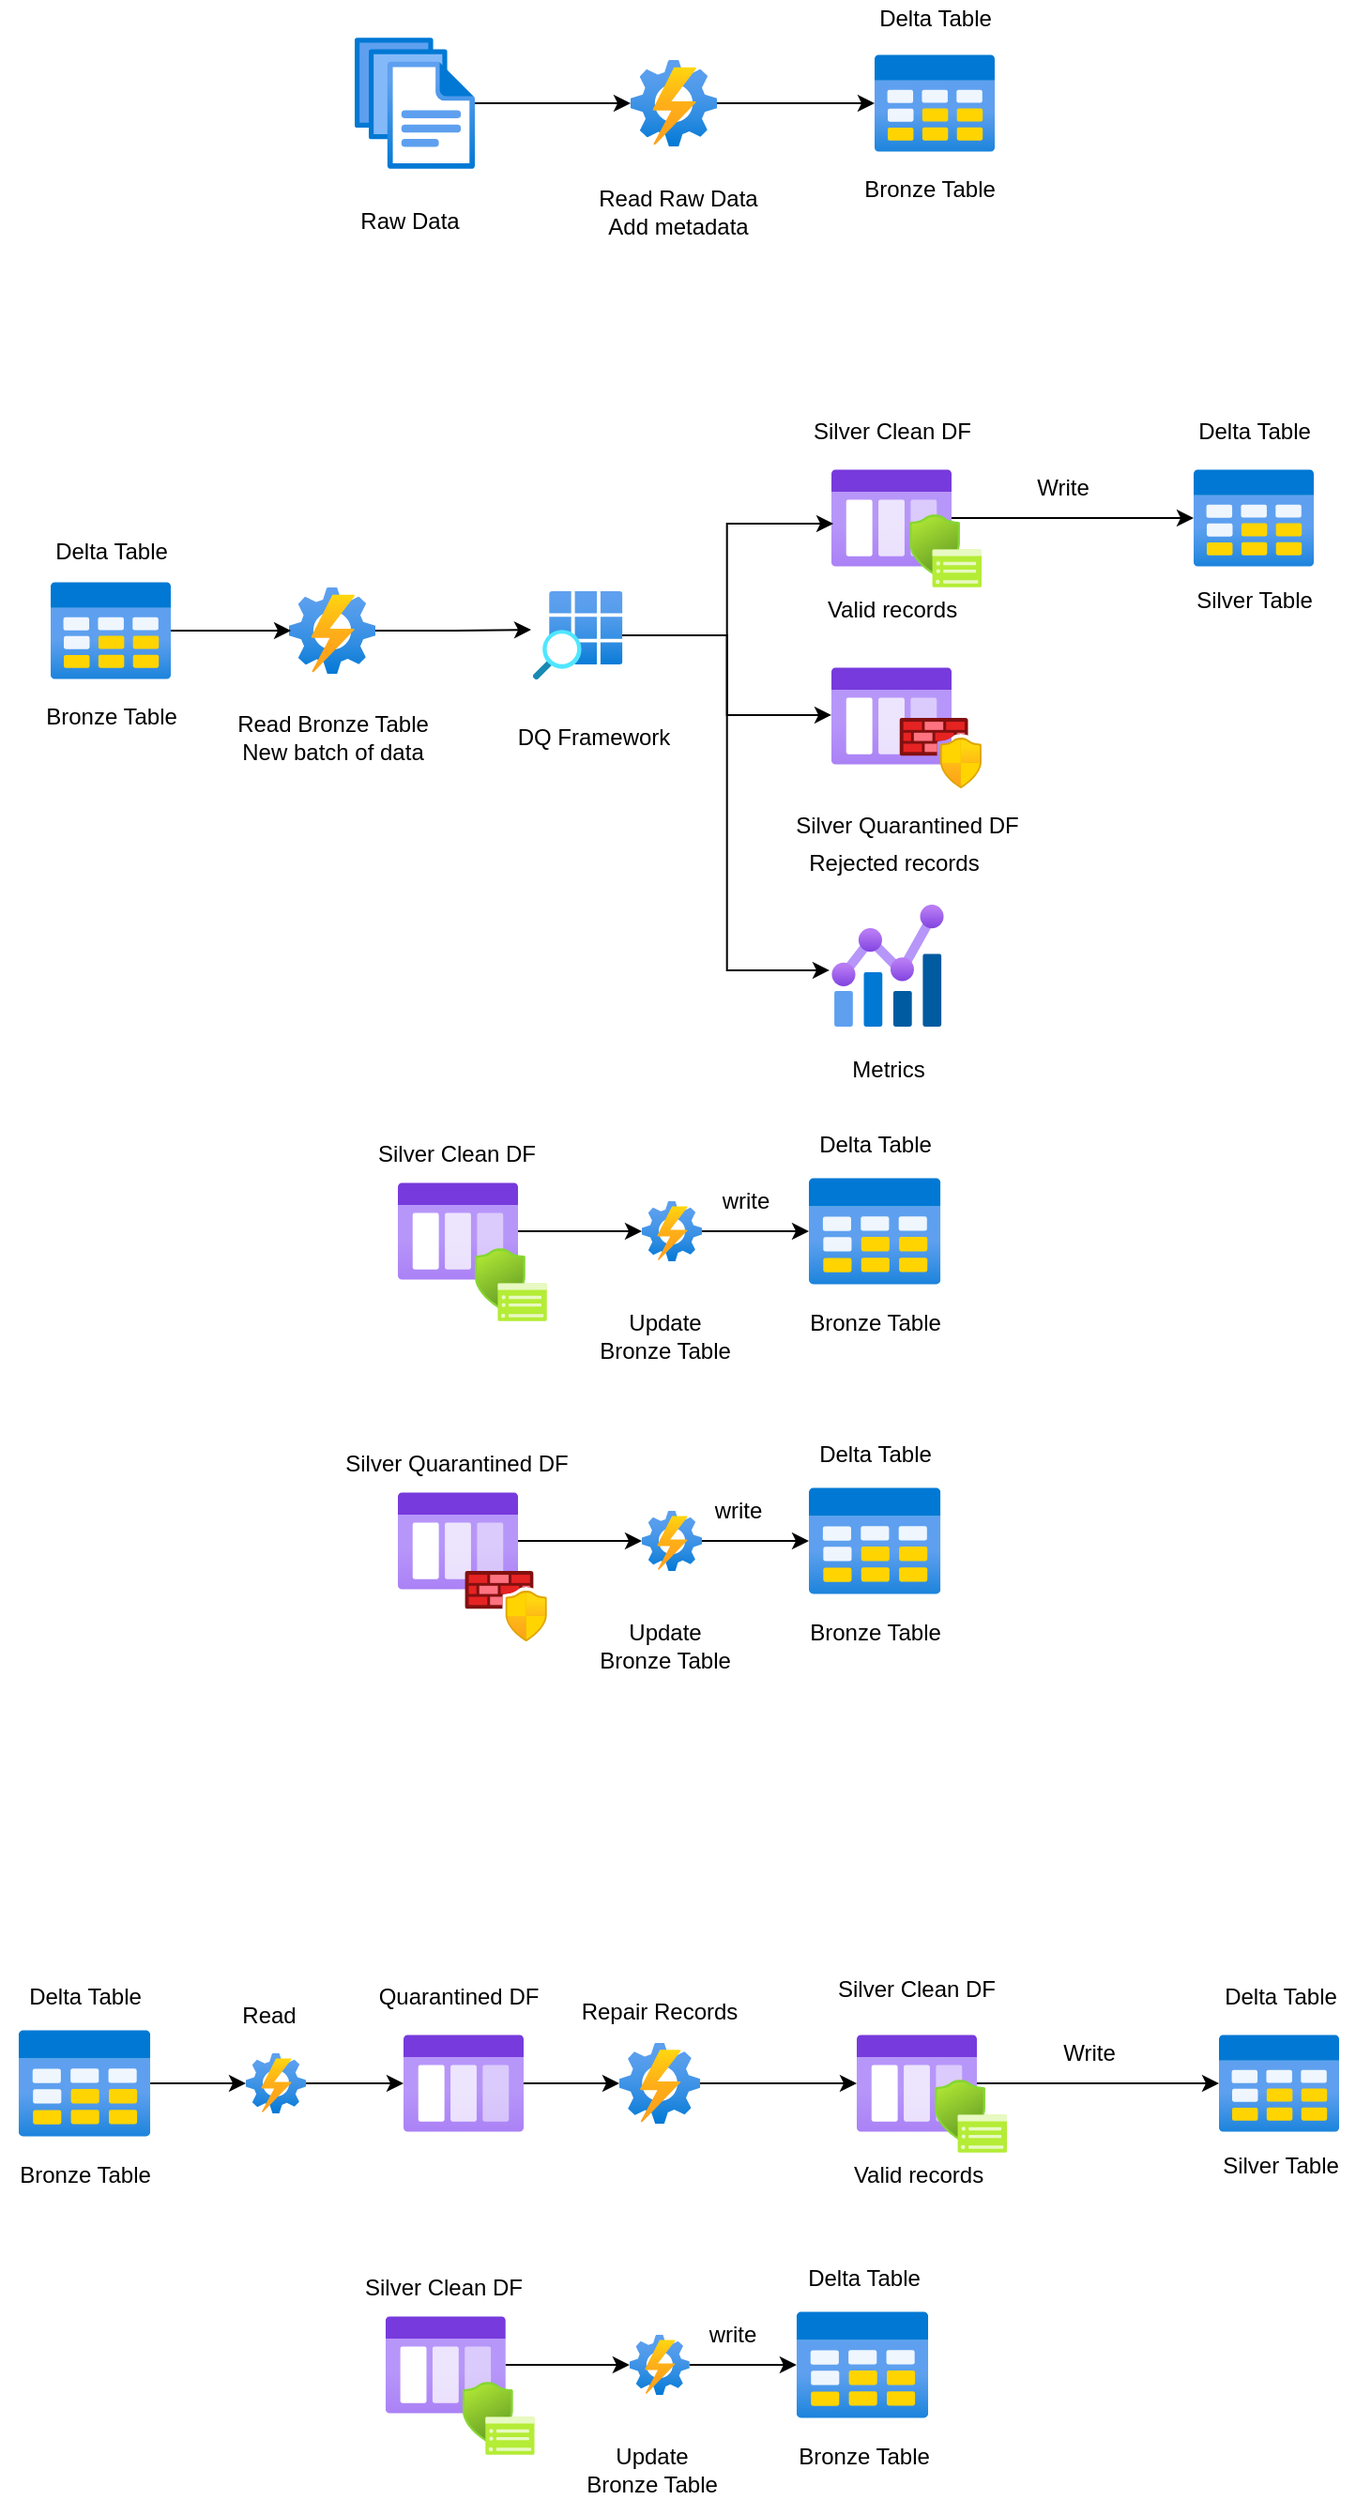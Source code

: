 <mxfile version="13.10.0" type="github">
  <diagram name="Page-1" id="c7558073-3199-34d8-9f00-42111426c3f3">
    <mxGraphModel dx="2129" dy="898" grid="1" gridSize="10" guides="1" tooltips="1" connect="1" arrows="1" fold="1" page="1" pageScale="1" pageWidth="826" pageHeight="1169" background="#ffffff" math="0" shadow="0">
      <root>
        <mxCell id="0" />
        <mxCell id="1" parent="0" />
        <mxCell id="XZsmQ_9U9jvsvtIfjggo-22" value="" style="group" vertex="1" connectable="0" parent="1">
          <mxGeometry x="235" y="50" width="357" height="128" as="geometry" />
        </mxCell>
        <mxCell id="dKGaRJhlv34UxvKMKv84-98" value="" style="aspect=fixed;html=1;points=[];align=center;image;fontSize=12;image=img/lib/azure2/general/Files.svg;shadow=0;" parent="XZsmQ_9U9jvsvtIfjggo-22" vertex="1">
          <mxGeometry x="6" y="20" width="64" height="70" as="geometry" />
        </mxCell>
        <mxCell id="dKGaRJhlv34UxvKMKv84-99" value="" style="aspect=fixed;html=1;points=[];align=center;image;fontSize=12;image=img/lib/azure2/management_governance/Automation_Accounts.svg;shadow=0;" parent="XZsmQ_9U9jvsvtIfjggo-22" vertex="1">
          <mxGeometry x="153" y="32" width="46" height="46" as="geometry" />
        </mxCell>
        <mxCell id="dKGaRJhlv34UxvKMKv84-105" style="edgeStyle=orthogonalEdgeStyle;rounded=0;orthogonalLoop=1;jettySize=auto;html=1;shadow=0;" parent="XZsmQ_9U9jvsvtIfjggo-22" source="dKGaRJhlv34UxvKMKv84-98" target="dKGaRJhlv34UxvKMKv84-99" edge="1">
          <mxGeometry relative="1" as="geometry" />
        </mxCell>
        <mxCell id="dKGaRJhlv34UxvKMKv84-102" value="Raw Data" style="text;html=1;align=center;verticalAlign=middle;resizable=0;points=[];autosize=1;shadow=0;" parent="XZsmQ_9U9jvsvtIfjggo-22" vertex="1">
          <mxGeometry y="108" width="70" height="20" as="geometry" />
        </mxCell>
        <mxCell id="dKGaRJhlv34UxvKMKv84-103" value="&lt;div&gt;Read Raw Data&lt;/div&gt;&lt;div&gt;Add metadata&lt;br&gt;&lt;/div&gt;" style="text;html=1;align=center;verticalAlign=middle;resizable=0;points=[];autosize=1;shadow=0;" parent="XZsmQ_9U9jvsvtIfjggo-22" vertex="1">
          <mxGeometry x="128" y="98" width="100" height="30" as="geometry" />
        </mxCell>
        <mxCell id="dKGaRJhlv34UxvKMKv84-104" value="Bronze Table" style="text;html=1;align=center;verticalAlign=middle;resizable=0;points=[];autosize=1;shadow=0;" parent="XZsmQ_9U9jvsvtIfjggo-22" vertex="1">
          <mxGeometry x="267" y="91" width="90" height="20" as="geometry" />
        </mxCell>
        <mxCell id="dKGaRJhlv34UxvKMKv84-109" value="Delta Table" style="text;html=1;align=center;verticalAlign=middle;resizable=0;points=[];autosize=1;shadow=0;" parent="XZsmQ_9U9jvsvtIfjggo-22" vertex="1">
          <mxGeometry x="275" width="80" height="20" as="geometry" />
        </mxCell>
        <mxCell id="dKGaRJhlv34UxvKMKv84-117" value="" style="aspect=fixed;html=1;points=[];align=center;image;fontSize=12;image=img/lib/azure2/general/Table.svg;shadow=0;" parent="XZsmQ_9U9jvsvtIfjggo-22" vertex="1">
          <mxGeometry x="283" y="29" width="64" height="52" as="geometry" />
        </mxCell>
        <mxCell id="dKGaRJhlv34UxvKMKv84-118" style="edgeStyle=orthogonalEdgeStyle;rounded=0;orthogonalLoop=1;jettySize=auto;html=1;shadow=0;" parent="XZsmQ_9U9jvsvtIfjggo-22" source="dKGaRJhlv34UxvKMKv84-99" target="dKGaRJhlv34UxvKMKv84-117" edge="1">
          <mxGeometry relative="1" as="geometry" />
        </mxCell>
        <mxCell id="XZsmQ_9U9jvsvtIfjggo-23" value="" style="group" vertex="1" connectable="0" parent="1">
          <mxGeometry x="66" y="270" width="694" height="360" as="geometry" />
        </mxCell>
        <mxCell id="dKGaRJhlv34UxvKMKv84-107" value="" style="aspect=fixed;html=1;points=[];align=center;image;fontSize=12;image=img/lib/azure2/general/Storage_Queue.svg;" parent="XZsmQ_9U9jvsvtIfjggo-23" vertex="1">
          <mxGeometry x="429" y="30" width="64" height="52" as="geometry" />
        </mxCell>
        <mxCell id="dKGaRJhlv34UxvKMKv84-123" style="edgeStyle=orthogonalEdgeStyle;rounded=0;orthogonalLoop=1;jettySize=auto;html=1;entryX=0.016;entryY=0.558;entryDx=0;entryDy=0;entryPerimeter=0;" parent="XZsmQ_9U9jvsvtIfjggo-23" source="dKGaRJhlv34UxvKMKv84-111" target="dKGaRJhlv34UxvKMKv84-107" edge="1">
          <mxGeometry relative="1" as="geometry" />
        </mxCell>
        <mxCell id="dKGaRJhlv34UxvKMKv84-111" value="" style="aspect=fixed;html=1;points=[];align=center;image;fontSize=12;image=img/lib/azure2/general/Search_Grid.svg;" parent="XZsmQ_9U9jvsvtIfjggo-23" vertex="1">
          <mxGeometry x="270" y="95" width="47.7" height="47" as="geometry" />
        </mxCell>
        <mxCell id="dKGaRJhlv34UxvKMKv84-115" style="edgeStyle=orthogonalEdgeStyle;rounded=0;orthogonalLoop=1;jettySize=auto;html=1;entryX=-0.021;entryY=0.436;entryDx=0;entryDy=0;entryPerimeter=0;" parent="XZsmQ_9U9jvsvtIfjggo-23" source="dKGaRJhlv34UxvKMKv84-112" target="dKGaRJhlv34UxvKMKv84-111" edge="1">
          <mxGeometry relative="1" as="geometry" />
        </mxCell>
        <mxCell id="dKGaRJhlv34UxvKMKv84-112" value="" style="aspect=fixed;html=1;points=[];align=center;image;fontSize=12;image=img/lib/azure2/management_governance/Automation_Accounts.svg;" parent="XZsmQ_9U9jvsvtIfjggo-23" vertex="1">
          <mxGeometry x="140" y="93" width="46" height="46" as="geometry" />
        </mxCell>
        <mxCell id="dKGaRJhlv34UxvKMKv84-114" value="&lt;div&gt;Read Bronze Table&lt;/div&gt;&lt;div&gt;New batch of data&lt;br&gt;&lt;/div&gt;" style="text;html=1;align=center;verticalAlign=middle;resizable=0;points=[];autosize=1;" parent="XZsmQ_9U9jvsvtIfjggo-23" vertex="1">
          <mxGeometry x="103" y="157.5" width="120" height="30" as="geometry" />
        </mxCell>
        <mxCell id="dKGaRJhlv34UxvKMKv84-116" value="&lt;div&gt;DQ Framework&lt;/div&gt;" style="text;html=1;align=center;verticalAlign=middle;resizable=0;points=[];autosize=1;" parent="XZsmQ_9U9jvsvtIfjggo-23" vertex="1">
          <mxGeometry x="252" y="162.5" width="100" height="20" as="geometry" />
        </mxCell>
        <mxCell id="dKGaRJhlv34UxvKMKv84-120" style="edgeStyle=orthogonalEdgeStyle;rounded=0;orthogonalLoop=1;jettySize=auto;html=1;entryX=0.022;entryY=0.5;entryDx=0;entryDy=0;entryPerimeter=0;" parent="XZsmQ_9U9jvsvtIfjggo-23" source="dKGaRJhlv34UxvKMKv84-119" target="dKGaRJhlv34UxvKMKv84-112" edge="1">
          <mxGeometry relative="1" as="geometry" />
        </mxCell>
        <mxCell id="dKGaRJhlv34UxvKMKv84-119" value="" style="aspect=fixed;html=1;points=[];align=center;image;fontSize=12;image=img/lib/azure2/general/Table.svg;" parent="XZsmQ_9U9jvsvtIfjggo-23" vertex="1">
          <mxGeometry x="13" y="90" width="64" height="52" as="geometry" />
        </mxCell>
        <mxCell id="dKGaRJhlv34UxvKMKv84-121" value="Bronze Table" style="text;html=1;align=center;verticalAlign=middle;resizable=0;points=[];autosize=1;" parent="XZsmQ_9U9jvsvtIfjggo-23" vertex="1">
          <mxGeometry y="151.5" width="90" height="20" as="geometry" />
        </mxCell>
        <mxCell id="dKGaRJhlv34UxvKMKv84-122" value="" style="aspect=fixed;html=1;points=[];align=center;image;fontSize=12;image=img/lib/azure2/general/Storage_Queue.svg;" parent="XZsmQ_9U9jvsvtIfjggo-23" vertex="1">
          <mxGeometry x="429" y="135.5" width="64" height="52" as="geometry" />
        </mxCell>
        <mxCell id="dKGaRJhlv34UxvKMKv84-124" style="edgeStyle=orthogonalEdgeStyle;rounded=0;orthogonalLoop=1;jettySize=auto;html=1;entryX=0;entryY=0.49;entryDx=0;entryDy=0;entryPerimeter=0;" parent="XZsmQ_9U9jvsvtIfjggo-23" source="dKGaRJhlv34UxvKMKv84-111" target="dKGaRJhlv34UxvKMKv84-122" edge="1">
          <mxGeometry relative="1" as="geometry" />
        </mxCell>
        <mxCell id="dKGaRJhlv34UxvKMKv84-125" value="" style="aspect=fixed;html=1;points=[];align=center;image;fontSize=12;image=img/lib/azure2/networking/Azure_Firewall_Manager.svg;" parent="XZsmQ_9U9jvsvtIfjggo-23" vertex="1">
          <mxGeometry x="465.25" y="162.5" width="43.75" height="37.5" as="geometry" />
        </mxCell>
        <mxCell id="dKGaRJhlv34UxvKMKv84-126" value="" style="aspect=fixed;html=1;points=[];align=center;image;fontSize=12;image=img/lib/azure2/intune/Device_Security_Google.svg;" parent="XZsmQ_9U9jvsvtIfjggo-23" vertex="1">
          <mxGeometry x="470.57" y="54" width="38.43" height="39" as="geometry" />
        </mxCell>
        <mxCell id="dKGaRJhlv34UxvKMKv84-127" value="Valid records" style="text;html=1;align=center;verticalAlign=middle;resizable=0;points=[];autosize=1;" parent="XZsmQ_9U9jvsvtIfjggo-23" vertex="1">
          <mxGeometry x="421" y="95" width="80" height="20" as="geometry" />
        </mxCell>
        <mxCell id="dKGaRJhlv34UxvKMKv84-128" value="Silver Quarantined DF" style="text;html=1;align=center;verticalAlign=middle;resizable=0;points=[];autosize=1;" parent="XZsmQ_9U9jvsvtIfjggo-23" vertex="1">
          <mxGeometry x="404" y="210" width="130" height="20" as="geometry" />
        </mxCell>
        <mxCell id="dKGaRJhlv34UxvKMKv84-129" value="Silver Clean DF" style="text;html=1;align=center;verticalAlign=middle;resizable=0;points=[];autosize=1;" parent="XZsmQ_9U9jvsvtIfjggo-23" vertex="1">
          <mxGeometry x="411" width="100" height="20" as="geometry" />
        </mxCell>
        <mxCell id="dKGaRJhlv34UxvKMKv84-130" value="" style="aspect=fixed;html=1;points=[];align=center;image;fontSize=12;image=img/lib/azure2/general/Table.svg;" parent="XZsmQ_9U9jvsvtIfjggo-23" vertex="1">
          <mxGeometry x="622" y="30" width="64" height="52" as="geometry" />
        </mxCell>
        <mxCell id="dKGaRJhlv34UxvKMKv84-131" style="edgeStyle=orthogonalEdgeStyle;rounded=0;orthogonalLoop=1;jettySize=auto;html=1;" parent="XZsmQ_9U9jvsvtIfjggo-23" source="dKGaRJhlv34UxvKMKv84-107" target="dKGaRJhlv34UxvKMKv84-130" edge="1">
          <mxGeometry relative="1" as="geometry" />
        </mxCell>
        <mxCell id="dKGaRJhlv34UxvKMKv84-132" value="Write " style="text;html=1;align=center;verticalAlign=middle;resizable=0;points=[];autosize=1;" parent="XZsmQ_9U9jvsvtIfjggo-23" vertex="1">
          <mxGeometry x="532" y="30" width="40" height="20" as="geometry" />
        </mxCell>
        <mxCell id="dKGaRJhlv34UxvKMKv84-133" value="Silver Table" style="text;html=1;align=center;verticalAlign=middle;resizable=0;points=[];autosize=1;" parent="XZsmQ_9U9jvsvtIfjggo-23" vertex="1">
          <mxGeometry x="614" y="90" width="80" height="20" as="geometry" />
        </mxCell>
        <mxCell id="dKGaRJhlv34UxvKMKv84-134" value="Delta Table" style="text;html=1;align=center;verticalAlign=middle;resizable=0;points=[];autosize=1;" parent="XZsmQ_9U9jvsvtIfjggo-23" vertex="1">
          <mxGeometry x="614" width="80" height="20" as="geometry" />
        </mxCell>
        <mxCell id="dKGaRJhlv34UxvKMKv84-135" value="Rejected records" style="text;html=1;align=center;verticalAlign=middle;resizable=0;points=[];autosize=1;" parent="XZsmQ_9U9jvsvtIfjggo-23" vertex="1">
          <mxGeometry x="407" y="230" width="110" height="20" as="geometry" />
        </mxCell>
        <mxCell id="dKGaRJhlv34UxvKMKv84-145" value="Delta Table" style="text;html=1;align=center;verticalAlign=middle;resizable=0;points=[];autosize=1;" parent="XZsmQ_9U9jvsvtIfjggo-23" vertex="1">
          <mxGeometry x="5" y="63.5" width="80" height="20" as="geometry" />
        </mxCell>
        <mxCell id="dKGaRJhlv34UxvKMKv84-159" value="" style="aspect=fixed;html=1;points=[];align=center;image;fontSize=12;image=img/lib/azure2/management_governance/Metrics.svg;" parent="XZsmQ_9U9jvsvtIfjggo-23" vertex="1">
          <mxGeometry x="429" y="262" width="60" height="65" as="geometry" />
        </mxCell>
        <mxCell id="dKGaRJhlv34UxvKMKv84-160" style="edgeStyle=orthogonalEdgeStyle;rounded=0;orthogonalLoop=1;jettySize=auto;html=1;entryX=-0.017;entryY=0.538;entryDx=0;entryDy=0;entryPerimeter=0;" parent="XZsmQ_9U9jvsvtIfjggo-23" source="dKGaRJhlv34UxvKMKv84-111" target="dKGaRJhlv34UxvKMKv84-159" edge="1">
          <mxGeometry relative="1" as="geometry" />
        </mxCell>
        <mxCell id="dKGaRJhlv34UxvKMKv84-161" value="Metrics" style="text;html=1;align=center;verticalAlign=middle;resizable=0;points=[];autosize=1;" parent="XZsmQ_9U9jvsvtIfjggo-23" vertex="1">
          <mxGeometry x="434" y="340" width="50" height="20" as="geometry" />
        </mxCell>
        <mxCell id="XZsmQ_9U9jvsvtIfjggo-24" value="" style="group" vertex="1" connectable="0" parent="1">
          <mxGeometry x="230" y="650" width="333.07" height="292" as="geometry" />
        </mxCell>
        <mxCell id="dKGaRJhlv34UxvKMKv84-136" value="" style="aspect=fixed;html=1;points=[];align=center;image;fontSize=12;image=img/lib/azure2/general/Storage_Queue.svg;" parent="XZsmQ_9U9jvsvtIfjggo-24" vertex="1">
          <mxGeometry x="34" y="30" width="64" height="52" as="geometry" />
        </mxCell>
        <mxCell id="dKGaRJhlv34UxvKMKv84-137" value="Silver Clean DF" style="text;html=1;align=center;verticalAlign=middle;resizable=0;points=[];autosize=1;" parent="XZsmQ_9U9jvsvtIfjggo-24" vertex="1">
          <mxGeometry x="15" y="5" width="100" height="20" as="geometry" />
        </mxCell>
        <mxCell id="dKGaRJhlv34UxvKMKv84-138" value="" style="aspect=fixed;html=1;points=[];align=center;image;fontSize=12;image=img/lib/azure2/management_governance/Automation_Accounts.svg;" parent="XZsmQ_9U9jvsvtIfjggo-24" vertex="1">
          <mxGeometry x="164" y="40" width="32" height="32" as="geometry" />
        </mxCell>
        <mxCell id="dKGaRJhlv34UxvKMKv84-140" style="edgeStyle=orthogonalEdgeStyle;rounded=0;orthogonalLoop=1;jettySize=auto;html=1;" parent="XZsmQ_9U9jvsvtIfjggo-24" source="dKGaRJhlv34UxvKMKv84-136" target="dKGaRJhlv34UxvKMKv84-138" edge="1">
          <mxGeometry relative="1" as="geometry" />
        </mxCell>
        <mxCell id="dKGaRJhlv34UxvKMKv84-139" value="" style="aspect=fixed;html=1;points=[];align=center;image;fontSize=12;image=img/lib/azure2/general/Table.svg;" parent="XZsmQ_9U9jvsvtIfjggo-24" vertex="1">
          <mxGeometry x="253" y="27.5" width="70.15" height="57" as="geometry" />
        </mxCell>
        <mxCell id="dKGaRJhlv34UxvKMKv84-141" style="edgeStyle=orthogonalEdgeStyle;rounded=0;orthogonalLoop=1;jettySize=auto;html=1;" parent="XZsmQ_9U9jvsvtIfjggo-24" source="dKGaRJhlv34UxvKMKv84-138" target="dKGaRJhlv34UxvKMKv84-139" edge="1">
          <mxGeometry relative="1" as="geometry" />
        </mxCell>
        <mxCell id="dKGaRJhlv34UxvKMKv84-142" value="Bronze Table" style="text;html=1;align=center;verticalAlign=middle;resizable=0;points=[];autosize=1;" parent="XZsmQ_9U9jvsvtIfjggo-24" vertex="1">
          <mxGeometry x="243.07" y="95" width="90" height="20" as="geometry" />
        </mxCell>
        <mxCell id="dKGaRJhlv34UxvKMKv84-144" value="Delta Table" style="text;html=1;align=center;verticalAlign=middle;resizable=0;points=[];autosize=1;" parent="XZsmQ_9U9jvsvtIfjggo-24" vertex="1">
          <mxGeometry x="248.07" width="80" height="20" as="geometry" />
        </mxCell>
        <mxCell id="dKGaRJhlv34UxvKMKv84-146" value="&lt;div&gt;Update &lt;br&gt;&lt;/div&gt;&lt;div&gt;Bronze Table&lt;br&gt;&lt;/div&gt;" style="text;html=1;align=center;verticalAlign=middle;resizable=0;points=[];autosize=1;" parent="XZsmQ_9U9jvsvtIfjggo-24" vertex="1">
          <mxGeometry x="131" y="97" width="90" height="30" as="geometry" />
        </mxCell>
        <mxCell id="dKGaRJhlv34UxvKMKv84-147" value="" style="aspect=fixed;html=1;points=[];align=center;image;fontSize=12;image=img/lib/azure2/intune/Device_Security_Google.svg;" parent="XZsmQ_9U9jvsvtIfjggo-24" vertex="1">
          <mxGeometry x="75" y="65" width="38.43" height="39" as="geometry" />
        </mxCell>
        <mxCell id="dKGaRJhlv34UxvKMKv84-149" value="" style="aspect=fixed;html=1;points=[];align=center;image;fontSize=12;image=img/lib/azure2/general/Storage_Queue.svg;" parent="XZsmQ_9U9jvsvtIfjggo-24" vertex="1">
          <mxGeometry x="34" y="195" width="64" height="52" as="geometry" />
        </mxCell>
        <mxCell id="dKGaRJhlv34UxvKMKv84-150" value="Silver Quarantined DF" style="text;html=1;align=center;verticalAlign=middle;resizable=0;points=[];autosize=1;" parent="XZsmQ_9U9jvsvtIfjggo-24" vertex="1">
          <mxGeometry y="170" width="130" height="20" as="geometry" />
        </mxCell>
        <mxCell id="dKGaRJhlv34UxvKMKv84-152" value="" style="aspect=fixed;html=1;points=[];align=center;image;fontSize=12;image=img/lib/azure2/management_governance/Automation_Accounts.svg;" parent="XZsmQ_9U9jvsvtIfjggo-24" vertex="1">
          <mxGeometry x="164" y="205" width="32" height="32" as="geometry" />
        </mxCell>
        <mxCell id="dKGaRJhlv34UxvKMKv84-148" style="edgeStyle=orthogonalEdgeStyle;rounded=0;orthogonalLoop=1;jettySize=auto;html=1;" parent="XZsmQ_9U9jvsvtIfjggo-24" source="dKGaRJhlv34UxvKMKv84-149" target="dKGaRJhlv34UxvKMKv84-152" edge="1">
          <mxGeometry relative="1" as="geometry" />
        </mxCell>
        <mxCell id="dKGaRJhlv34UxvKMKv84-153" value="" style="aspect=fixed;html=1;points=[];align=center;image;fontSize=12;image=img/lib/azure2/general/Table.svg;" parent="XZsmQ_9U9jvsvtIfjggo-24" vertex="1">
          <mxGeometry x="253" y="192.5" width="70.15" height="57" as="geometry" />
        </mxCell>
        <mxCell id="dKGaRJhlv34UxvKMKv84-151" style="edgeStyle=orthogonalEdgeStyle;rounded=0;orthogonalLoop=1;jettySize=auto;html=1;" parent="XZsmQ_9U9jvsvtIfjggo-24" source="dKGaRJhlv34UxvKMKv84-152" target="dKGaRJhlv34UxvKMKv84-153" edge="1">
          <mxGeometry relative="1" as="geometry" />
        </mxCell>
        <mxCell id="dKGaRJhlv34UxvKMKv84-154" value="Bronze Table" style="text;html=1;align=center;verticalAlign=middle;resizable=0;points=[];autosize=1;" parent="XZsmQ_9U9jvsvtIfjggo-24" vertex="1">
          <mxGeometry x="243.07" y="260" width="90" height="20" as="geometry" />
        </mxCell>
        <mxCell id="dKGaRJhlv34UxvKMKv84-155" value="Delta Table" style="text;html=1;align=center;verticalAlign=middle;resizable=0;points=[];autosize=1;" parent="XZsmQ_9U9jvsvtIfjggo-24" vertex="1">
          <mxGeometry x="248.07" y="165" width="80" height="20" as="geometry" />
        </mxCell>
        <mxCell id="dKGaRJhlv34UxvKMKv84-156" value="&lt;div&gt;Update &lt;br&gt;&lt;/div&gt;&lt;div&gt;Bronze Table&lt;br&gt;&lt;/div&gt;" style="text;html=1;align=center;verticalAlign=middle;resizable=0;points=[];autosize=1;" parent="XZsmQ_9U9jvsvtIfjggo-24" vertex="1">
          <mxGeometry x="131" y="262" width="90" height="30" as="geometry" />
        </mxCell>
        <mxCell id="dKGaRJhlv34UxvKMKv84-158" value="" style="aspect=fixed;html=1;points=[];align=center;image;fontSize=12;image=img/lib/azure2/networking/Azure_Firewall_Manager.svg;" parent="XZsmQ_9U9jvsvtIfjggo-24" vertex="1">
          <mxGeometry x="69.68" y="237" width="43.75" height="37.5" as="geometry" />
        </mxCell>
        <mxCell id="dKGaRJhlv34UxvKMKv84-162" value="write" style="text;html=1;align=center;verticalAlign=middle;resizable=0;points=[];autosize=1;" parent="XZsmQ_9U9jvsvtIfjggo-24" vertex="1">
          <mxGeometry x="199" y="30" width="40" height="20" as="geometry" />
        </mxCell>
        <mxCell id="dKGaRJhlv34UxvKMKv84-163" value="write" style="text;html=1;align=center;verticalAlign=middle;resizable=0;points=[];autosize=1;" parent="XZsmQ_9U9jvsvtIfjggo-24" vertex="1">
          <mxGeometry x="195" y="195" width="40" height="20" as="geometry" />
        </mxCell>
        <mxCell id="XZsmQ_9U9jvsvtIfjggo-25" value="" style="group" vertex="1" connectable="0" parent="1">
          <mxGeometry x="52" y="1100" width="721.5" height="281" as="geometry" />
        </mxCell>
        <mxCell id="dKGaRJhlv34UxvKMKv84-165" value="" style="aspect=fixed;html=1;points=[];align=center;image;fontSize=12;image=img/lib/azure2/management_governance/Automation_Accounts.svg;" parent="XZsmQ_9U9jvsvtIfjggo-25" vertex="1">
          <mxGeometry x="131" y="44" width="32" height="32" as="geometry" />
        </mxCell>
        <mxCell id="dKGaRJhlv34UxvKMKv84-170" style="edgeStyle=orthogonalEdgeStyle;rounded=0;orthogonalLoop=1;jettySize=auto;html=1;" parent="XZsmQ_9U9jvsvtIfjggo-25" source="dKGaRJhlv34UxvKMKv84-166" target="dKGaRJhlv34UxvKMKv84-165" edge="1">
          <mxGeometry relative="1" as="geometry" />
        </mxCell>
        <mxCell id="dKGaRJhlv34UxvKMKv84-166" value="" style="aspect=fixed;html=1;points=[];align=center;image;fontSize=12;image=img/lib/azure2/general/Table.svg;" parent="XZsmQ_9U9jvsvtIfjggo-25" vertex="1">
          <mxGeometry x="9.93" y="31.5" width="70.15" height="57" as="geometry" />
        </mxCell>
        <mxCell id="dKGaRJhlv34UxvKMKv84-167" value="Bronze Table" style="text;html=1;align=center;verticalAlign=middle;resizable=0;points=[];autosize=1;" parent="XZsmQ_9U9jvsvtIfjggo-25" vertex="1">
          <mxGeometry y="99" width="90" height="20" as="geometry" />
        </mxCell>
        <mxCell id="dKGaRJhlv34UxvKMKv84-168" value="Delta Table" style="text;html=1;align=center;verticalAlign=middle;resizable=0;points=[];autosize=1;" parent="XZsmQ_9U9jvsvtIfjggo-25" vertex="1">
          <mxGeometry x="5.0" y="4" width="80" height="20" as="geometry" />
        </mxCell>
        <mxCell id="dKGaRJhlv34UxvKMKv84-169" value="" style="aspect=fixed;html=1;points=[];align=center;image;fontSize=12;image=img/lib/azure2/general/Storage_Queue.svg;" parent="XZsmQ_9U9jvsvtIfjggo-25" vertex="1">
          <mxGeometry x="215" y="34" width="64" height="52" as="geometry" />
        </mxCell>
        <mxCell id="dKGaRJhlv34UxvKMKv84-172" style="edgeStyle=orthogonalEdgeStyle;rounded=0;orthogonalLoop=1;jettySize=auto;html=1;" parent="XZsmQ_9U9jvsvtIfjggo-25" source="dKGaRJhlv34UxvKMKv84-165" target="dKGaRJhlv34UxvKMKv84-169" edge="1">
          <mxGeometry relative="1" as="geometry" />
        </mxCell>
        <mxCell id="dKGaRJhlv34UxvKMKv84-173" value="&lt;div&gt;Read &lt;br&gt;&lt;/div&gt;" style="text;html=1;align=center;verticalAlign=middle;resizable=0;points=[];autosize=1;" parent="XZsmQ_9U9jvsvtIfjggo-25" vertex="1">
          <mxGeometry x="123" y="14" width="40" height="20" as="geometry" />
        </mxCell>
        <mxCell id="dKGaRJhlv34UxvKMKv84-174" value="Quarantined DF" style="text;html=1;align=center;verticalAlign=middle;resizable=0;points=[];autosize=1;" parent="XZsmQ_9U9jvsvtIfjggo-25" vertex="1">
          <mxGeometry x="194" y="4" width="100" height="20" as="geometry" />
        </mxCell>
        <mxCell id="dKGaRJhlv34UxvKMKv84-175" value="" style="aspect=fixed;html=1;points=[];align=center;image;fontSize=12;image=img/lib/azure2/management_governance/Automation_Accounts.svg;" parent="XZsmQ_9U9jvsvtIfjggo-25" vertex="1">
          <mxGeometry x="330" y="38.5" width="43" height="43" as="geometry" />
        </mxCell>
        <mxCell id="dKGaRJhlv34UxvKMKv84-177" style="edgeStyle=orthogonalEdgeStyle;rounded=0;orthogonalLoop=1;jettySize=auto;html=1;" parent="XZsmQ_9U9jvsvtIfjggo-25" source="dKGaRJhlv34UxvKMKv84-169" target="dKGaRJhlv34UxvKMKv84-175" edge="1">
          <mxGeometry relative="1" as="geometry" />
        </mxCell>
        <mxCell id="dKGaRJhlv34UxvKMKv84-176" value="Repair Records" style="text;html=1;align=center;verticalAlign=middle;resizable=0;points=[];autosize=1;" parent="XZsmQ_9U9jvsvtIfjggo-25" vertex="1">
          <mxGeometry x="301" y="11.5" width="100" height="20" as="geometry" />
        </mxCell>
        <mxCell id="XZsmQ_9U9jvsvtIfjggo-2" value="" style="aspect=fixed;html=1;points=[];align=center;image;fontSize=12;image=img/lib/azure2/general/Storage_Queue.svg;" vertex="1" parent="XZsmQ_9U9jvsvtIfjggo-25">
          <mxGeometry x="456.5" y="34" width="64" height="52" as="geometry" />
        </mxCell>
        <mxCell id="XZsmQ_9U9jvsvtIfjggo-10" style="edgeStyle=orthogonalEdgeStyle;rounded=0;orthogonalLoop=1;jettySize=auto;html=1;" edge="1" parent="XZsmQ_9U9jvsvtIfjggo-25" source="dKGaRJhlv34UxvKMKv84-175" target="XZsmQ_9U9jvsvtIfjggo-2">
          <mxGeometry relative="1" as="geometry" />
        </mxCell>
        <mxCell id="XZsmQ_9U9jvsvtIfjggo-3" value="" style="aspect=fixed;html=1;points=[];align=center;image;fontSize=12;image=img/lib/azure2/intune/Device_Security_Google.svg;" vertex="1" parent="XZsmQ_9U9jvsvtIfjggo-25">
          <mxGeometry x="498.07" y="58" width="38.43" height="39" as="geometry" />
        </mxCell>
        <mxCell id="XZsmQ_9U9jvsvtIfjggo-4" value="Valid records" style="text;html=1;align=center;verticalAlign=middle;resizable=0;points=[];autosize=1;" vertex="1" parent="XZsmQ_9U9jvsvtIfjggo-25">
          <mxGeometry x="448.5" y="99" width="80" height="20" as="geometry" />
        </mxCell>
        <mxCell id="XZsmQ_9U9jvsvtIfjggo-5" value="Silver Clean DF" style="text;html=1;align=center;verticalAlign=middle;resizable=0;points=[];autosize=1;" vertex="1" parent="XZsmQ_9U9jvsvtIfjggo-25">
          <mxGeometry x="437.57" width="100" height="20" as="geometry" />
        </mxCell>
        <mxCell id="XZsmQ_9U9jvsvtIfjggo-6" value="" style="aspect=fixed;html=1;points=[];align=center;image;fontSize=12;image=img/lib/azure2/general/Table.svg;" vertex="1" parent="XZsmQ_9U9jvsvtIfjggo-25">
          <mxGeometry x="649.5" y="34" width="64" height="52" as="geometry" />
        </mxCell>
        <mxCell id="XZsmQ_9U9jvsvtIfjggo-1" style="edgeStyle=orthogonalEdgeStyle;rounded=0;orthogonalLoop=1;jettySize=auto;html=1;" edge="1" source="XZsmQ_9U9jvsvtIfjggo-2" target="XZsmQ_9U9jvsvtIfjggo-6" parent="XZsmQ_9U9jvsvtIfjggo-25">
          <mxGeometry relative="1" as="geometry" />
        </mxCell>
        <mxCell id="XZsmQ_9U9jvsvtIfjggo-7" value="Write " style="text;html=1;align=center;verticalAlign=middle;resizable=0;points=[];autosize=1;" vertex="1" parent="XZsmQ_9U9jvsvtIfjggo-25">
          <mxGeometry x="559.5" y="34" width="40" height="20" as="geometry" />
        </mxCell>
        <mxCell id="XZsmQ_9U9jvsvtIfjggo-8" value="Silver Table" style="text;html=1;align=center;verticalAlign=middle;resizable=0;points=[];autosize=1;" vertex="1" parent="XZsmQ_9U9jvsvtIfjggo-25">
          <mxGeometry x="641.5" y="94" width="80" height="20" as="geometry" />
        </mxCell>
        <mxCell id="XZsmQ_9U9jvsvtIfjggo-9" value="Delta Table" style="text;html=1;align=center;verticalAlign=middle;resizable=0;points=[];autosize=1;" vertex="1" parent="XZsmQ_9U9jvsvtIfjggo-25">
          <mxGeometry x="641.5" y="4" width="80" height="20" as="geometry" />
        </mxCell>
        <mxCell id="XZsmQ_9U9jvsvtIfjggo-12" value="" style="aspect=fixed;html=1;points=[];align=center;image;fontSize=12;image=img/lib/azure2/general/Storage_Queue.svg;" vertex="1" parent="XZsmQ_9U9jvsvtIfjggo-25">
          <mxGeometry x="205.43" y="184" width="64" height="52" as="geometry" />
        </mxCell>
        <mxCell id="XZsmQ_9U9jvsvtIfjggo-13" value="Silver Clean DF" style="text;html=1;align=center;verticalAlign=middle;resizable=0;points=[];autosize=1;" vertex="1" parent="XZsmQ_9U9jvsvtIfjggo-25">
          <mxGeometry x="186.43" y="159" width="100" height="20" as="geometry" />
        </mxCell>
        <mxCell id="XZsmQ_9U9jvsvtIfjggo-15" value="" style="aspect=fixed;html=1;points=[];align=center;image;fontSize=12;image=img/lib/azure2/management_governance/Automation_Accounts.svg;" vertex="1" parent="XZsmQ_9U9jvsvtIfjggo-25">
          <mxGeometry x="335.43" y="194" width="32" height="32" as="geometry" />
        </mxCell>
        <mxCell id="XZsmQ_9U9jvsvtIfjggo-11" style="edgeStyle=orthogonalEdgeStyle;rounded=0;orthogonalLoop=1;jettySize=auto;html=1;" edge="1" source="XZsmQ_9U9jvsvtIfjggo-12" target="XZsmQ_9U9jvsvtIfjggo-15" parent="XZsmQ_9U9jvsvtIfjggo-25">
          <mxGeometry relative="1" as="geometry" />
        </mxCell>
        <mxCell id="XZsmQ_9U9jvsvtIfjggo-16" value="" style="aspect=fixed;html=1;points=[];align=center;image;fontSize=12;image=img/lib/azure2/general/Table.svg;" vertex="1" parent="XZsmQ_9U9jvsvtIfjggo-25">
          <mxGeometry x="424.43" y="181.5" width="70.15" height="57" as="geometry" />
        </mxCell>
        <mxCell id="XZsmQ_9U9jvsvtIfjggo-14" style="edgeStyle=orthogonalEdgeStyle;rounded=0;orthogonalLoop=1;jettySize=auto;html=1;" edge="1" source="XZsmQ_9U9jvsvtIfjggo-15" target="XZsmQ_9U9jvsvtIfjggo-16" parent="XZsmQ_9U9jvsvtIfjggo-25">
          <mxGeometry relative="1" as="geometry" />
        </mxCell>
        <mxCell id="XZsmQ_9U9jvsvtIfjggo-17" value="Bronze Table" style="text;html=1;align=center;verticalAlign=middle;resizable=0;points=[];autosize=1;" vertex="1" parent="XZsmQ_9U9jvsvtIfjggo-25">
          <mxGeometry x="414.5" y="249" width="90" height="20" as="geometry" />
        </mxCell>
        <mxCell id="XZsmQ_9U9jvsvtIfjggo-18" value="Delta Table" style="text;html=1;align=center;verticalAlign=middle;resizable=0;points=[];autosize=1;" vertex="1" parent="XZsmQ_9U9jvsvtIfjggo-25">
          <mxGeometry x="419.5" y="154" width="80" height="20" as="geometry" />
        </mxCell>
        <mxCell id="XZsmQ_9U9jvsvtIfjggo-19" value="&lt;div&gt;Update &lt;br&gt;&lt;/div&gt;&lt;div&gt;Bronze Table&lt;br&gt;&lt;/div&gt;" style="text;html=1;align=center;verticalAlign=middle;resizable=0;points=[];autosize=1;" vertex="1" parent="XZsmQ_9U9jvsvtIfjggo-25">
          <mxGeometry x="302.43" y="251" width="90" height="30" as="geometry" />
        </mxCell>
        <mxCell id="XZsmQ_9U9jvsvtIfjggo-20" value="" style="aspect=fixed;html=1;points=[];align=center;image;fontSize=12;image=img/lib/azure2/intune/Device_Security_Google.svg;" vertex="1" parent="XZsmQ_9U9jvsvtIfjggo-25">
          <mxGeometry x="246.43" y="219" width="38.43" height="39" as="geometry" />
        </mxCell>
        <mxCell id="XZsmQ_9U9jvsvtIfjggo-21" value="write" style="text;html=1;align=center;verticalAlign=middle;resizable=0;points=[];autosize=1;" vertex="1" parent="XZsmQ_9U9jvsvtIfjggo-25">
          <mxGeometry x="370.43" y="184" width="40" height="20" as="geometry" />
        </mxCell>
      </root>
    </mxGraphModel>
  </diagram>
</mxfile>
